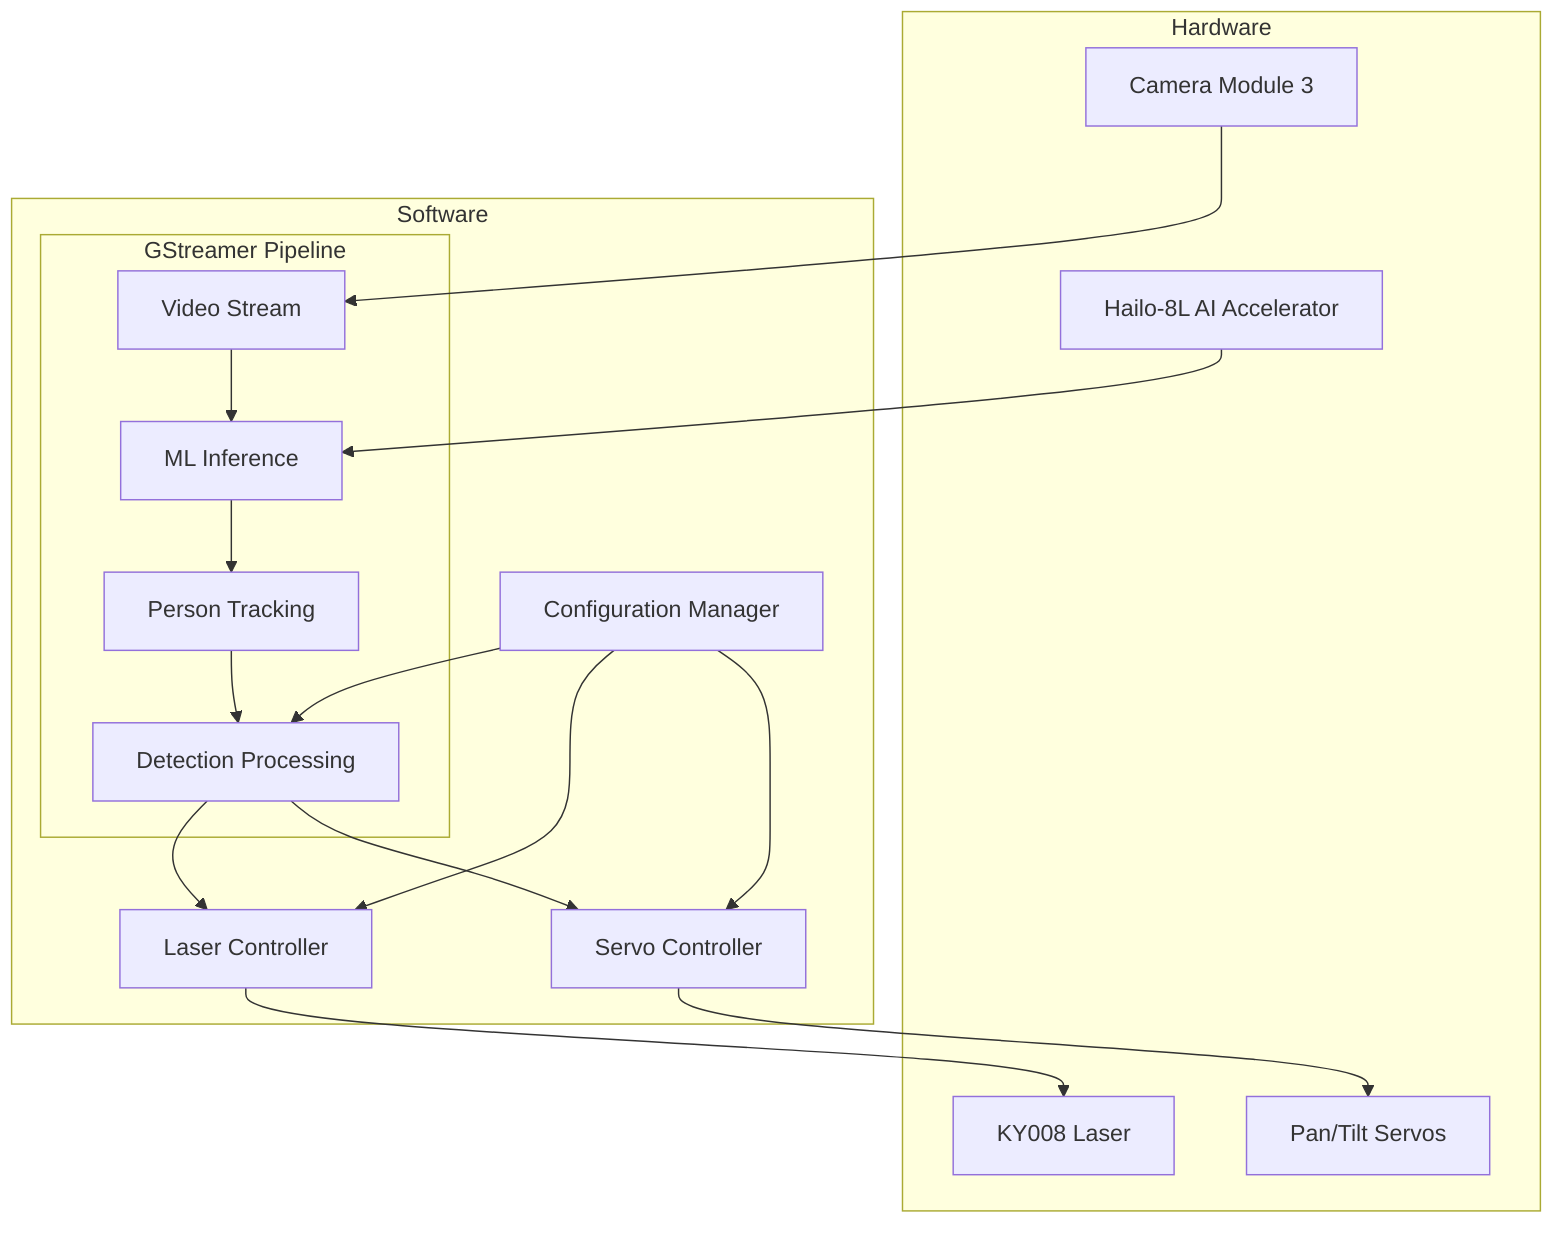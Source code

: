flowchart TD
    subgraph Hardware
        cam[Camera Module 3]
        hailo[Hailo-8L AI Accelerator]
        laser[KY008 Laser]
        servos[Pan/Tilt Servos]
    end

    subgraph Software
        subgraph GStreamer Pipeline
            direction LR
            video[Video Stream] --> 
            inference[ML Inference] --> 
            tracking[Person Tracking] -->
            detection[Detection Processing]
        end
        
        config[Configuration Manager]
        servo_ctrl[Servo Controller]
        laser_ctrl[Laser Controller]
        
        detection --> servo_ctrl
        detection --> laser_ctrl
        config --> detection
        config --> servo_ctrl
        config --> laser_ctrl
    end

    cam --> video
    hailo --> inference
    servo_ctrl --> servos
    laser_ctrl --> laser